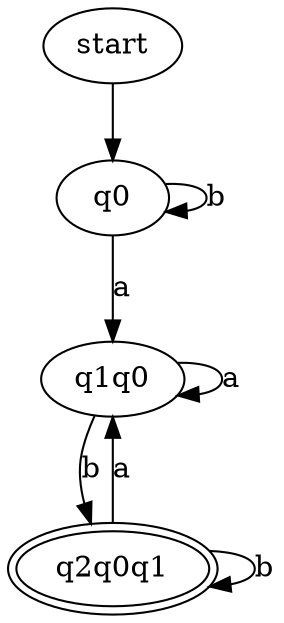 digraph  {
q0;
q1q0;
q2q0q1 [peripheries=2];
start -> q0;
q0 -> q1q0[label=a];
q0 -> q0[label=b];
q1q0 -> q1q0[label=a];
q1q0 -> q2q0q1[label=b];
q2q0q1 -> q1q0[label=a];
q2q0q1 -> q2q0q1[label=b];
}
